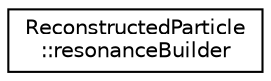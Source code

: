 digraph "Graphical Class Hierarchy"
{
 // LATEX_PDF_SIZE
  edge [fontname="Helvetica",fontsize="10",labelfontname="Helvetica",labelfontsize="10"];
  node [fontname="Helvetica",fontsize="10",shape=record];
  rankdir="LR";
  Node0 [label="ReconstructedParticle\l::resonanceBuilder",height=0.2,width=0.4,color="black", fillcolor="white", style="filled",URL="$struct_reconstructed_particle_1_1resonance_builder.html",tooltip="build the resonance from 2 particles from an arbitrary list of input ReconstructedPartilces...."];
}
